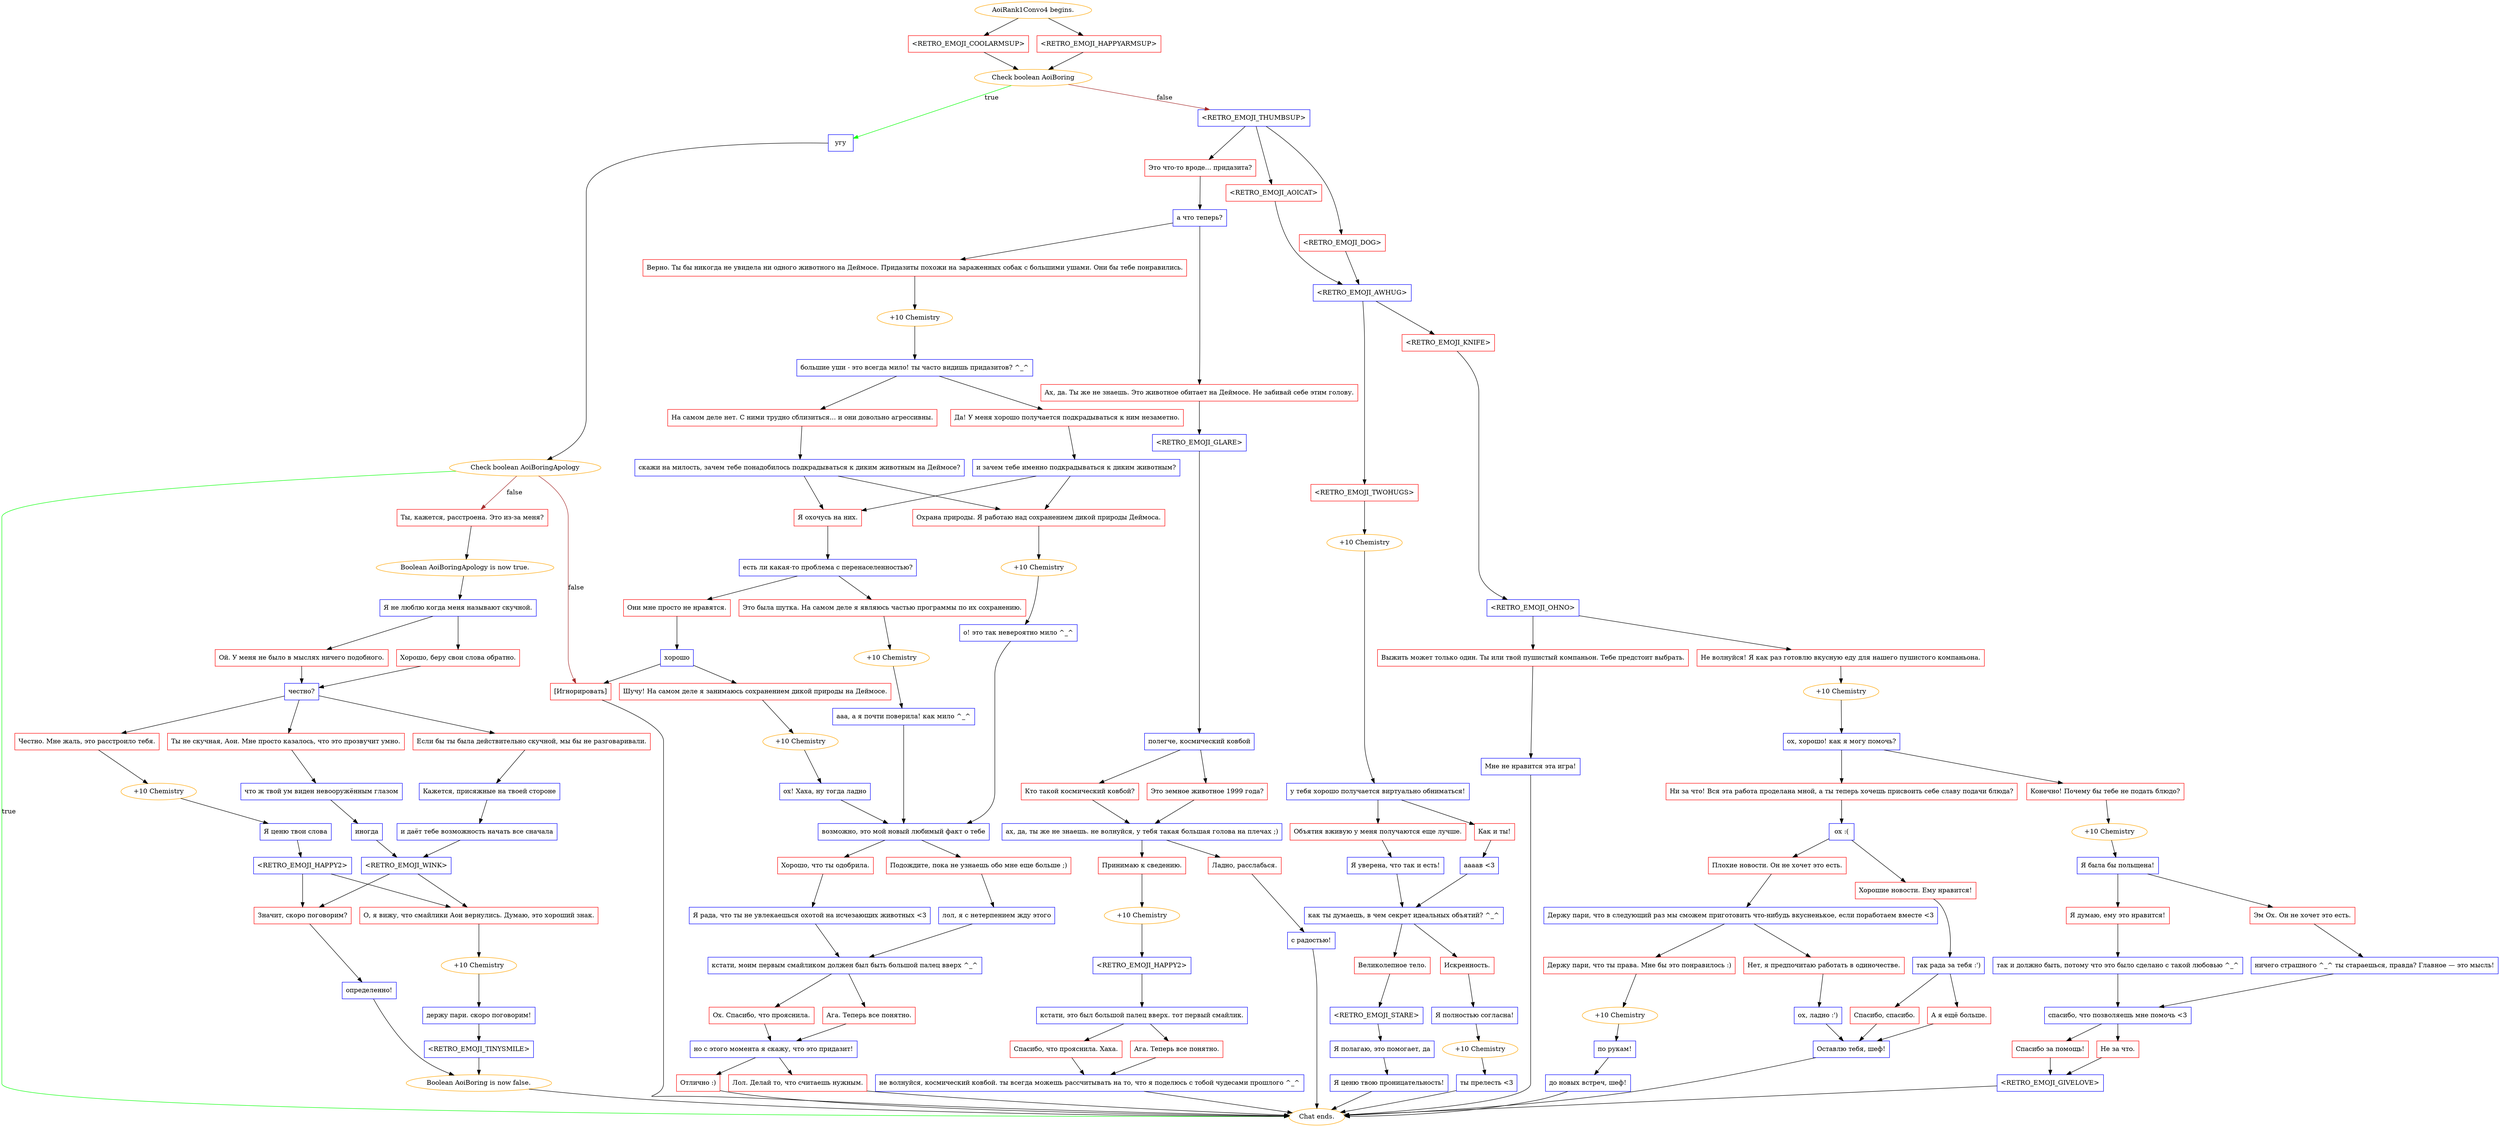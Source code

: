 digraph {
	"AoiRank1Convo4 begins." [color=orange];
		"AoiRank1Convo4 begins." -> j1116239077;
		"AoiRank1Convo4 begins." -> j1334370019;
	j1116239077 [label="<RETRO_EMOJI_COOLARMSUP>",shape=box,color=red];
		j1116239077 -> j3502165041;
	j1334370019 [label="<RETRO_EMOJI_HAPPYARMSUP>",shape=box,color=red];
		j1334370019 -> j3502165041;
	j3502165041 [label="Check boolean AoiBoring",color=orange];
		j3502165041 -> j3719222750 [label=true,color=green];
		j3502165041 -> j3765989599 [label=false,color=brown];
	j3719222750 [label="угу",shape=box,color=blue];
		j3719222750 -> j4267925097;
	j3765989599 [label="<RETRO_EMOJI_THUMBSUP>",shape=box,color=blue];
		j3765989599 -> j1132367873;
		j3765989599 -> j3577242513;
		j3765989599 -> j2643560838;
	j4267925097 [label="Check boolean AoiBoringApology",color=orange];
		j4267925097 -> "Chat ends." [label=true,color=green];
		j4267925097 -> j1492410499 [label=false,color=brown];
		j4267925097 -> j3456118237 [label=false,color=brown];
	j1132367873 [label="Это что-то вроде... придазита?",shape=box,color=red];
		j1132367873 -> j2487312843;
	j3577242513 [label="<RETRO_EMOJI_AOICAT>",shape=box,color=red];
		j3577242513 -> j442971118;
	j2643560838 [label="<RETRO_EMOJI_DOG>",shape=box,color=red];
		j2643560838 -> j442971118;
	"Chat ends." [color=orange];
	j1492410499 [label="Ты, кажется, расстроена. Это из-за меня?",shape=box,color=red];
		j1492410499 -> j1502013249;
	j3456118237 [label="[Игнорировать]",shape=box,color=red];
		j3456118237 -> "Chat ends.";
	j2487312843 [label="а что теперь?",shape=box,color=blue];
		j2487312843 -> j1843358269;
		j2487312843 -> j1101795736;
	j442971118 [label="<RETRO_EMOJI_AWHUG>",shape=box,color=blue];
		j442971118 -> j1963029559;
		j442971118 -> j565201493;
	j1502013249 [label="Boolean AoiBoringApology is now true.",color=orange];
		j1502013249 -> j4264899816;
	j1843358269 [label="Верно. Ты бы никогда не увидела ни одного животного на Деймосе. Придазиты похожи на зараженных собак с большими ушами. Они бы тебе понравились.",shape=box,color=red];
		j1843358269 -> j1941732999;
	j1101795736 [label="Ах, да. Ты же не знаешь. Это животное обитает на Деймосе. Не забивай себе этим голову.",shape=box,color=red];
		j1101795736 -> j1982768278;
	j1963029559 [label="<RETRO_EMOJI_TWOHUGS>",shape=box,color=red];
		j1963029559 -> j2730270964;
	j565201493 [label="<RETRO_EMOJI_KNIFE>",shape=box,color=red];
		j565201493 -> j1895744563;
	j4264899816 [label="Я не люблю когда меня называют скучной.",shape=box,color=blue];
		j4264899816 -> j2528122953;
		j4264899816 -> j447132384;
	j1941732999 [label="+10 Chemistry",color=orange];
		j1941732999 -> j1353198515;
	j1982768278 [label="<RETRO_EMOJI_GLARE>",shape=box,color=blue];
		j1982768278 -> j234915629;
	j2730270964 [label="+10 Chemistry",color=orange];
		j2730270964 -> j488295495;
	j1895744563 [label="<RETRO_EMOJI_OHNO>",shape=box,color=blue];
		j1895744563 -> j4291911917;
		j1895744563 -> j3542338960;
	j2528122953 [label="Ой. У меня не было в мыслях ничего подобного.",shape=box,color=red];
		j2528122953 -> j3887958402;
	j447132384 [label="Хорошо, беру свои слова обратно.",shape=box,color=red];
		j447132384 -> j3887958402;
	j1353198515 [label="большие уши - это всегда мило! ты часто видишь придазитов? ^_^",shape=box,color=blue];
		j1353198515 -> j29041535;
		j1353198515 -> j1526035075;
	j234915629 [label="полегче, космический ковбой",shape=box,color=blue];
		j234915629 -> j3035475243;
		j234915629 -> j3065678604;
	j488295495 [label="у тебя хорошо получается виртуально обниматься!",shape=box,color=blue];
		j488295495 -> j943420065;
		j488295495 -> j593151119;
	j4291911917 [label="Выжить может только один. Ты или твой пушистый компаньон. Тебе предстоит выбрать.",shape=box,color=red];
		j4291911917 -> j3305292664;
	j3542338960 [label="Не волнуйся! Я как раз готовлю вкусную еду для нашего пушистого компаньона.",shape=box,color=red];
		j3542338960 -> j3392809769;
	j3887958402 [label="честно?",shape=box,color=blue];
		j3887958402 -> j3133261301;
		j3887958402 -> j2275178243;
		j3887958402 -> j2301891005;
	j29041535 [label="На самом деле нет. С ними трудно сблизиться... и они довольно агрессивны.",shape=box,color=red];
		j29041535 -> j1804547443;
	j1526035075 [label="Да! У меня хорошо получается подкрадываться к ним незаметно.",shape=box,color=red];
		j1526035075 -> j1288050537;
	j3035475243 [label="Кто такой космический ковбой?",shape=box,color=red];
		j3035475243 -> j1624563891;
	j3065678604 [label="Это земное животное 1999 года?",shape=box,color=red];
		j3065678604 -> j1624563891;
	j943420065 [label="Объятия вживую у меня получаются еще лучше.",shape=box,color=red];
		j943420065 -> j1493473916;
	j593151119 [label="Как и ты!",shape=box,color=red];
		j593151119 -> j1004226969;
	j3305292664 [label="Мне не нравится эта игра!",shape=box,color=blue];
		j3305292664 -> "Chat ends.";
	j3392809769 [label="+10 Chemistry",color=orange];
		j3392809769 -> j2734577406;
	j3133261301 [label="Честно. Мне жаль, это расстроило тебя.",shape=box,color=red];
		j3133261301 -> j1274066300;
	j2275178243 [label="Ты не скучная, Аои. Мне просто казалось, что это прозвучит умно.",shape=box,color=red];
		j2275178243 -> j1861560187;
	j2301891005 [label="Если бы ты была действительно скучной, мы бы не разговаривали.",shape=box,color=red];
		j2301891005 -> j992289300;
	j1804547443 [label="скажи на милость, зачем тебе понадобилось подкрадываться к диким животным на Деймосе?",shape=box,color=blue];
		j1804547443 -> j255148960;
		j1804547443 -> j4227284622;
	j1288050537 [label="и зачем тебе именно подкрадываться к диким животным?",shape=box,color=blue];
		j1288050537 -> j255148960;
		j1288050537 -> j4227284622;
	j1624563891 [label="ах, да, ты же не знаешь. не волнуйся, у тебя такая большая голова на плечах ;)",shape=box,color=blue];
		j1624563891 -> j3810177809;
		j1624563891 -> j1479743263;
	j1493473916 [label="Я уверена, что так и есть!",shape=box,color=blue];
		j1493473916 -> j3322044792;
	j1004226969 [label="аааав <3",shape=box,color=blue];
		j1004226969 -> j3322044792;
	j2734577406 [label="ох, хорошо! как я могу помочь?",shape=box,color=blue];
		j2734577406 -> j1860548052;
		j2734577406 -> j3239131688;
	j1274066300 [label="+10 Chemistry",color=orange];
		j1274066300 -> j2981483299;
	j1861560187 [label="что ж твой ум виден невооружённым глазом",shape=box,color=blue];
		j1861560187 -> j499139310;
	j992289300 [label="Кажется, присяжные на твоей стороне",shape=box,color=blue];
		j992289300 -> j2690468993;
	j255148960 [label="Я охочусь на них.",shape=box,color=red];
		j255148960 -> j317874875;
	j4227284622 [label="Охрана природы. Я работаю над сохранением дикой природы Деймоса.",shape=box,color=red];
		j4227284622 -> j1230369786;
	j3810177809 [label="Принимаю к сведению.",shape=box,color=red];
		j3810177809 -> j2944886931;
	j1479743263 [label="Ладно, расслабься.",shape=box,color=red];
		j1479743263 -> j1606735665;
	j3322044792 [label="как ты думаешь, в чем секрет идеальных объятий? ^_^",shape=box,color=blue];
		j3322044792 -> j1494745738;
		j3322044792 -> j2193335846;
	j1860548052 [label="Ни за что! Вся эта работа проделана мной, а ты теперь хочешь присвоить себе славу подачи блюда?",shape=box,color=red];
		j1860548052 -> j2649688268;
	j3239131688 [label="Конечно! Почему бы тебе не подать блюдо?",shape=box,color=red];
		j3239131688 -> j940219458;
	j2981483299 [label="Я ценю твои слова",shape=box,color=blue];
		j2981483299 -> j1572157123;
	j499139310 [label="иногда",shape=box,color=blue];
		j499139310 -> j3818934539;
	j2690468993 [label="и даёт тебе возможность начать все сначала",shape=box,color=blue];
		j2690468993 -> j3818934539;
	j317874875 [label="есть ли какая-то проблема с перенаселенностью?",shape=box,color=blue];
		j317874875 -> j2279790130;
		j317874875 -> j710172550;
	j1230369786 [label="+10 Chemistry",color=orange];
		j1230369786 -> j2936606889;
	j2944886931 [label="+10 Chemistry",color=orange];
		j2944886931 -> j1071698059;
	j1606735665 [label="с радостью!",shape=box,color=blue];
		j1606735665 -> "Chat ends.";
	j1494745738 [label="Великолепное тело.",shape=box,color=red];
		j1494745738 -> j1519425679;
	j2193335846 [label="Искренность.",shape=box,color=red];
		j2193335846 -> j751938288;
	j2649688268 [label="ох :(",shape=box,color=blue];
		j2649688268 -> j1725087100;
		j2649688268 -> j447582480;
	j940219458 [label="+10 Chemistry",color=orange];
		j940219458 -> j1393470125;
	j1572157123 [label="<RETRO_EMOJI_HAPPY2>",shape=box,color=blue];
		j1572157123 -> j1175380497;
		j1572157123 -> j632746921;
	j3818934539 [label="<RETRO_EMOJI_WINK>",shape=box,color=blue];
		j3818934539 -> j1175380497;
		j3818934539 -> j632746921;
	j2279790130 [label="Они мне просто не нравятся.",shape=box,color=red];
		j2279790130 -> j1581845625;
	j710172550 [label="Это была шутка. На самом деле я являюсь частью программы по их сохранению.",shape=box,color=red];
		j710172550 -> j1026055018;
	j2936606889 [label="о! это так невероятно мило ^_^",shape=box,color=blue];
		j2936606889 -> j1332419021;
	j1071698059 [label="<RETRO_EMOJI_HAPPY2>",shape=box,color=blue];
		j1071698059 -> j1251382362;
	j1519425679 [label="<RETRO_EMOJI_STARE>",shape=box,color=blue];
		j1519425679 -> j1947994486;
	j751938288 [label="Я полностью согласна!",shape=box,color=blue];
		j751938288 -> j3377506763;
	j1725087100 [label="Плохие новости. Он не хочет это есть.",shape=box,color=red];
		j1725087100 -> j3611857892;
	j447582480 [label="Хорошие новости. Ему нравится!",shape=box,color=red];
		j447582480 -> j2501944938;
	j1393470125 [label="Я была бы польщена!",shape=box,color=blue];
		j1393470125 -> j2303410756;
		j1393470125 -> j566374221;
	j1175380497 [label="Значит, скоро поговорим?",shape=box,color=red];
		j1175380497 -> j2467919218;
	j632746921 [label="О, я вижу, что смайлики Аои вернулись. Думаю, это хороший знак.",shape=box,color=red];
		j632746921 -> j2479528294;
	j1581845625 [label="хорошо",shape=box,color=blue];
		j1581845625 -> j3493672909;
		j1581845625 -> j3456118237;
	j1026055018 [label="+10 Chemistry",color=orange];
		j1026055018 -> j3949941905;
	j1332419021 [label="возможно, это мой новый любимый факт о тебе",shape=box,color=blue];
		j1332419021 -> j3127388719;
		j1332419021 -> j3643704950;
	j1251382362 [label="кстати, это был большой палец вверх. тот первый смайлик.",shape=box,color=blue];
		j1251382362 -> j1655792080;
		j1251382362 -> j2850264025;
	j1947994486 [label="Я полагаю, это помогает, да",shape=box,color=blue];
		j1947994486 -> j3319345882;
	j3377506763 [label="+10 Chemistry",color=orange];
		j3377506763 -> j4279291314;
	j3611857892 [label="Держу пари, что в следующий раз мы сможем приготовить что-нибудь вкусненькое, если поработаем вместе <3",shape=box,color=blue];
		j3611857892 -> j453714461;
		j3611857892 -> j66975202;
	j2501944938 [label="так рада за тебя :')",shape=box,color=blue];
		j2501944938 -> j863335233;
		j2501944938 -> j3858343826;
	j2303410756 [label="Я думаю, ему это нравится!",shape=box,color=red];
		j2303410756 -> j2939952770;
	j566374221 [label="Эм Ох. Он не хочет это есть.",shape=box,color=red];
		j566374221 -> j776942807;
	j2467919218 [label="определенно!",shape=box,color=blue];
		j2467919218 -> j2581611291;
	j2479528294 [label="+10 Chemistry",color=orange];
		j2479528294 -> j1812370669;
	j3493672909 [label="Шучу! На самом деле я занимаюсь сохранением дикой природы на Деймосе.",shape=box,color=red];
		j3493672909 -> j3536488791;
	j3949941905 [label="ааа, а я почти поверила! как мило ^_^",shape=box,color=blue];
		j3949941905 -> j1332419021;
	j3127388719 [label="Хорошо, что ты одобрила.",shape=box,color=red];
		j3127388719 -> j940647880;
	j3643704950 [label="Подождите, пока не узнаешь обо мне еще больше ;)",shape=box,color=red];
		j3643704950 -> j800679587;
	j1655792080 [label="Спасибо, что прояснила. Хаха.",shape=box,color=red];
		j1655792080 -> j754694693;
	j2850264025 [label="Ага. Теперь все понятно.",shape=box,color=red];
		j2850264025 -> j754694693;
	j3319345882 [label="Я ценю твою проницательность!",shape=box,color=blue];
		j3319345882 -> "Chat ends.";
	j4279291314 [label="ты прелесть <3",shape=box,color=blue];
		j4279291314 -> "Chat ends.";
	j453714461 [label="Держу пари, что ты права. Мне бы это понравилось :)",shape=box,color=red];
		j453714461 -> j1345575506;
	j66975202 [label="Нет, я предпочитаю работать в одиночестве.",shape=box,color=red];
		j66975202 -> j3481716719;
	j863335233 [label="Спасибо, спасибо.",shape=box,color=red];
		j863335233 -> j2870138654;
	j3858343826 [label="А я ещё больше.",shape=box,color=red];
		j3858343826 -> j2870138654;
	j2939952770 [label="так и должно быть, потому что это было сделано с такой любовью ^_^",shape=box,color=blue];
		j2939952770 -> j1579780278;
	j776942807 [label="ничего страшного ^_^ ты стараешься, правда? Главное — это мысль!",shape=box,color=blue];
		j776942807 -> j1579780278;
	j2581611291 [label="Boolean AoiBoring is now false.",color=orange];
		j2581611291 -> "Chat ends.";
	j1812370669 [label="держу пари. скоро поговорим!",shape=box,color=blue];
		j1812370669 -> j153386734;
	j3536488791 [label="+10 Chemistry",color=orange];
		j3536488791 -> j3040591375;
	j940647880 [label="Я рада, что ты не увлекаешься охотой на исчезающих животных <3",shape=box,color=blue];
		j940647880 -> j3315177571;
	j800679587 [label="лол, я с нетерпением жду этого",shape=box,color=blue];
		j800679587 -> j3315177571;
	j754694693 [label="не волнуйся, космический ковбой. ты всегда можешь рассчитывать на то, что я поделюсь с тобой чудесами прошлого ^_^",shape=box,color=blue];
		j754694693 -> "Chat ends.";
	j1345575506 [label="+10 Chemistry",color=orange];
		j1345575506 -> j2933461347;
	j3481716719 [label="ох, ладно :')",shape=box,color=blue];
		j3481716719 -> j2870138654;
	j2870138654 [label="Оставлю тебя, шеф!",shape=box,color=blue];
		j2870138654 -> "Chat ends.";
	j1579780278 [label="спасибо, что позволяешь мне помочь <3",shape=box,color=blue];
		j1579780278 -> j748502455;
		j1579780278 -> j521730343;
	j153386734 [label="<RETRO_EMOJI_TINYSMILE>",shape=box,color=blue];
		j153386734 -> j2581611291;
	j3040591375 [label="ох! Хаха, ну тогда ладно",shape=box,color=blue];
		j3040591375 -> j1332419021;
	j3315177571 [label="кстати, моим первым смайликом должен был быть большой палец вверх ^_^",shape=box,color=blue];
		j3315177571 -> j3395516877;
		j3315177571 -> j2411362713;
	j2933461347 [label="по рукам!",shape=box,color=blue];
		j2933461347 -> j2500202844;
	j748502455 [label="Спасибо за помощь!",shape=box,color=red];
		j748502455 -> j3455463371;
	j521730343 [label="Не за что.",shape=box,color=red];
		j521730343 -> j3455463371;
	j3395516877 [label="Ох. Спасибо, что прояснила.",shape=box,color=red];
		j3395516877 -> j1840753108;
	j2411362713 [label="Ага. Теперь все понятно.",shape=box,color=red];
		j2411362713 -> j1840753108;
	j2500202844 [label="до новых встреч, шеф!",shape=box,color=blue];
		j2500202844 -> "Chat ends.";
	j3455463371 [label="<RETRO_EMOJI_GIVELOVE>",shape=box,color=blue];
		j3455463371 -> "Chat ends.";
	j1840753108 [label="но с этого момента я скажу, что это придазит!",shape=box,color=blue];
		j1840753108 -> j1860972348;
		j1840753108 -> j3454328289;
	j1860972348 [label="Отлично :)",shape=box,color=red];
		j1860972348 -> "Chat ends.";
	j3454328289 [label="Лол. Делай то, что считаешь нужным.",shape=box,color=red];
		j3454328289 -> "Chat ends.";
}
